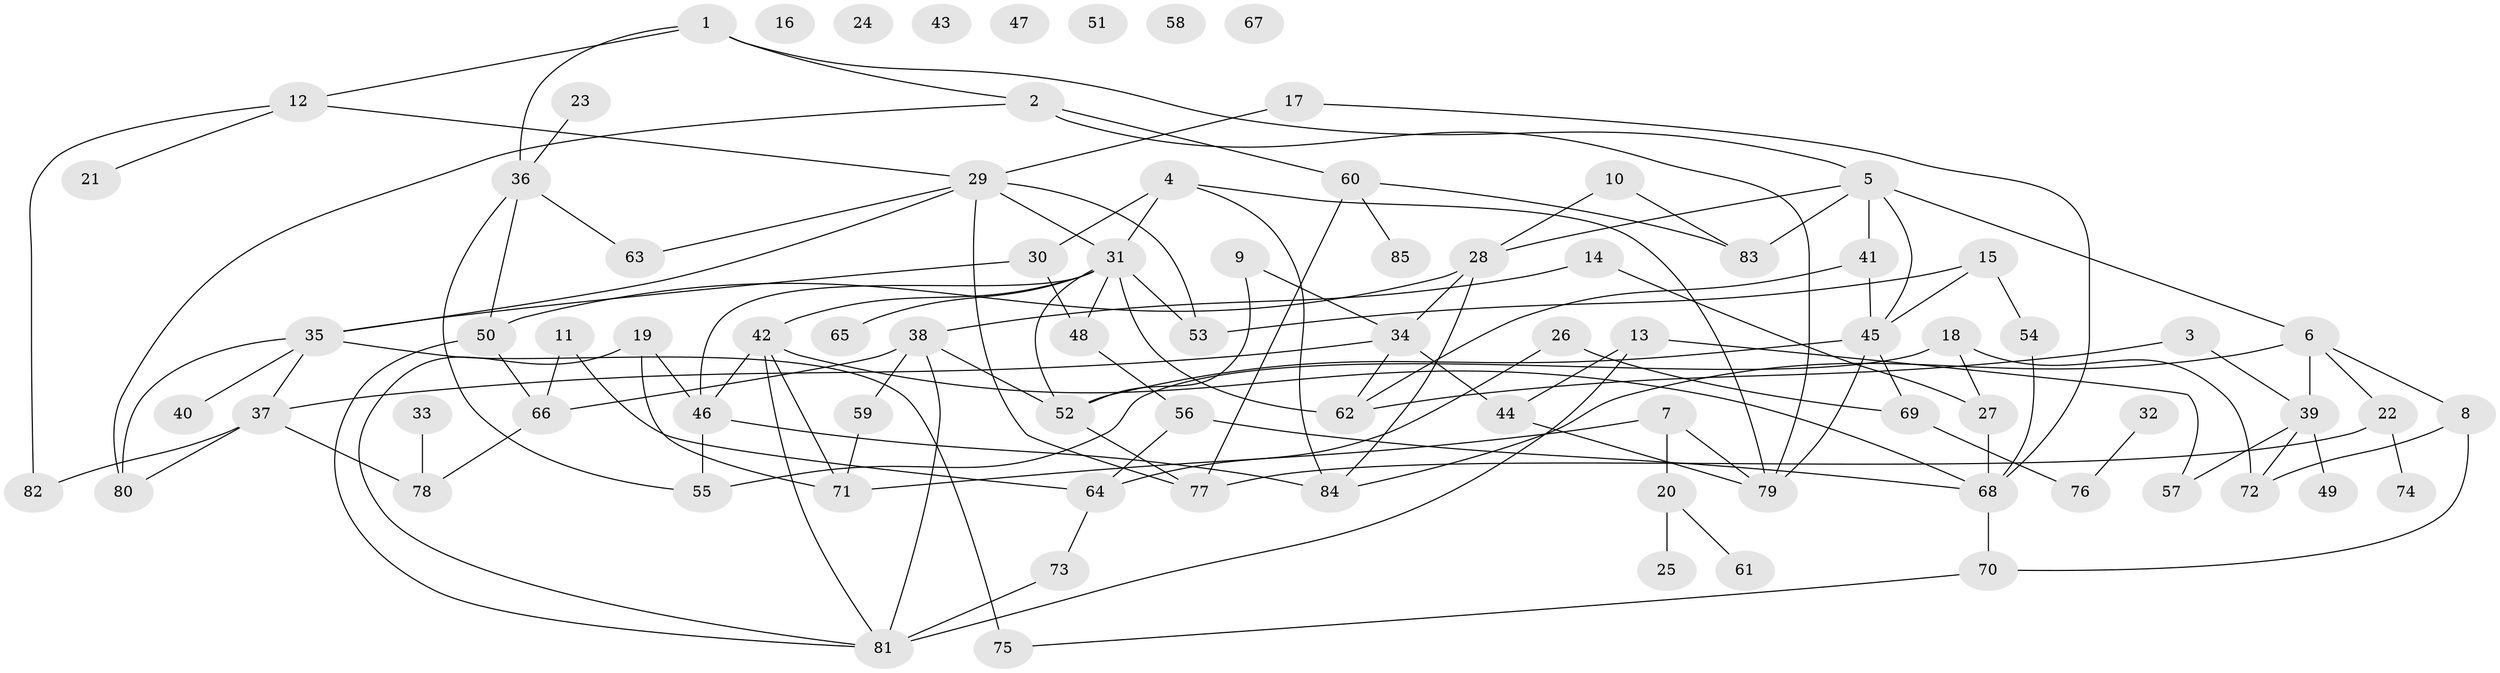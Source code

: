 // Generated by graph-tools (version 1.1) at 2025/25/03/09/25 03:25:18]
// undirected, 85 vertices, 128 edges
graph export_dot {
graph [start="1"]
  node [color=gray90,style=filled];
  1;
  2;
  3;
  4;
  5;
  6;
  7;
  8;
  9;
  10;
  11;
  12;
  13;
  14;
  15;
  16;
  17;
  18;
  19;
  20;
  21;
  22;
  23;
  24;
  25;
  26;
  27;
  28;
  29;
  30;
  31;
  32;
  33;
  34;
  35;
  36;
  37;
  38;
  39;
  40;
  41;
  42;
  43;
  44;
  45;
  46;
  47;
  48;
  49;
  50;
  51;
  52;
  53;
  54;
  55;
  56;
  57;
  58;
  59;
  60;
  61;
  62;
  63;
  64;
  65;
  66;
  67;
  68;
  69;
  70;
  71;
  72;
  73;
  74;
  75;
  76;
  77;
  78;
  79;
  80;
  81;
  82;
  83;
  84;
  85;
  1 -- 2;
  1 -- 5;
  1 -- 12;
  1 -- 36;
  2 -- 60;
  2 -- 79;
  2 -- 80;
  3 -- 39;
  3 -- 62;
  4 -- 30;
  4 -- 31;
  4 -- 79;
  4 -- 84;
  5 -- 6;
  5 -- 28;
  5 -- 41;
  5 -- 45;
  5 -- 83;
  6 -- 8;
  6 -- 22;
  6 -- 39;
  6 -- 84;
  7 -- 20;
  7 -- 71;
  7 -- 79;
  8 -- 70;
  8 -- 72;
  9 -- 34;
  9 -- 52;
  10 -- 28;
  10 -- 83;
  11 -- 64;
  11 -- 66;
  12 -- 21;
  12 -- 29;
  12 -- 82;
  13 -- 44;
  13 -- 57;
  13 -- 81;
  14 -- 27;
  14 -- 38;
  15 -- 45;
  15 -- 53;
  15 -- 54;
  17 -- 29;
  17 -- 68;
  18 -- 27;
  18 -- 55;
  18 -- 72;
  19 -- 46;
  19 -- 71;
  19 -- 81;
  20 -- 25;
  20 -- 61;
  22 -- 74;
  22 -- 77;
  23 -- 36;
  26 -- 64;
  26 -- 69;
  27 -- 68;
  28 -- 34;
  28 -- 50;
  28 -- 84;
  29 -- 31;
  29 -- 35;
  29 -- 53;
  29 -- 63;
  29 -- 77;
  30 -- 35;
  30 -- 48;
  31 -- 42;
  31 -- 46;
  31 -- 48;
  31 -- 52;
  31 -- 53;
  31 -- 62;
  31 -- 65;
  32 -- 76;
  33 -- 78;
  34 -- 37;
  34 -- 44;
  34 -- 62;
  35 -- 37;
  35 -- 40;
  35 -- 75;
  35 -- 80;
  36 -- 50;
  36 -- 55;
  36 -- 63;
  37 -- 78;
  37 -- 80;
  37 -- 82;
  38 -- 52;
  38 -- 59;
  38 -- 66;
  38 -- 81;
  39 -- 49;
  39 -- 57;
  39 -- 72;
  41 -- 45;
  41 -- 62;
  42 -- 46;
  42 -- 68;
  42 -- 71;
  42 -- 81;
  44 -- 79;
  45 -- 52;
  45 -- 69;
  45 -- 79;
  46 -- 55;
  46 -- 84;
  48 -- 56;
  50 -- 66;
  50 -- 81;
  52 -- 77;
  54 -- 68;
  56 -- 64;
  56 -- 68;
  59 -- 71;
  60 -- 77;
  60 -- 83;
  60 -- 85;
  64 -- 73;
  66 -- 78;
  68 -- 70;
  69 -- 76;
  70 -- 75;
  73 -- 81;
}
